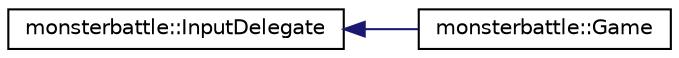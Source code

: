 digraph "Graphical Class Hierarchy"
{
  edge [fontname="Helvetica",fontsize="10",labelfontname="Helvetica",labelfontsize="10"];
  node [fontname="Helvetica",fontsize="10",shape=record];
  rankdir="LR";
  Node0 [label="monsterbattle::InputDelegate",height=0.2,width=0.4,color="black", fillcolor="white", style="filled",URL="$structmonsterbattle_1_1InputDelegate.html"];
  Node0 -> Node1 [dir="back",color="midnightblue",fontsize="10",style="solid",fontname="Helvetica"];
  Node1 [label="monsterbattle::Game",height=0.2,width=0.4,color="black", fillcolor="white", style="filled",URL="$classmonsterbattle_1_1Game.html"];
}
